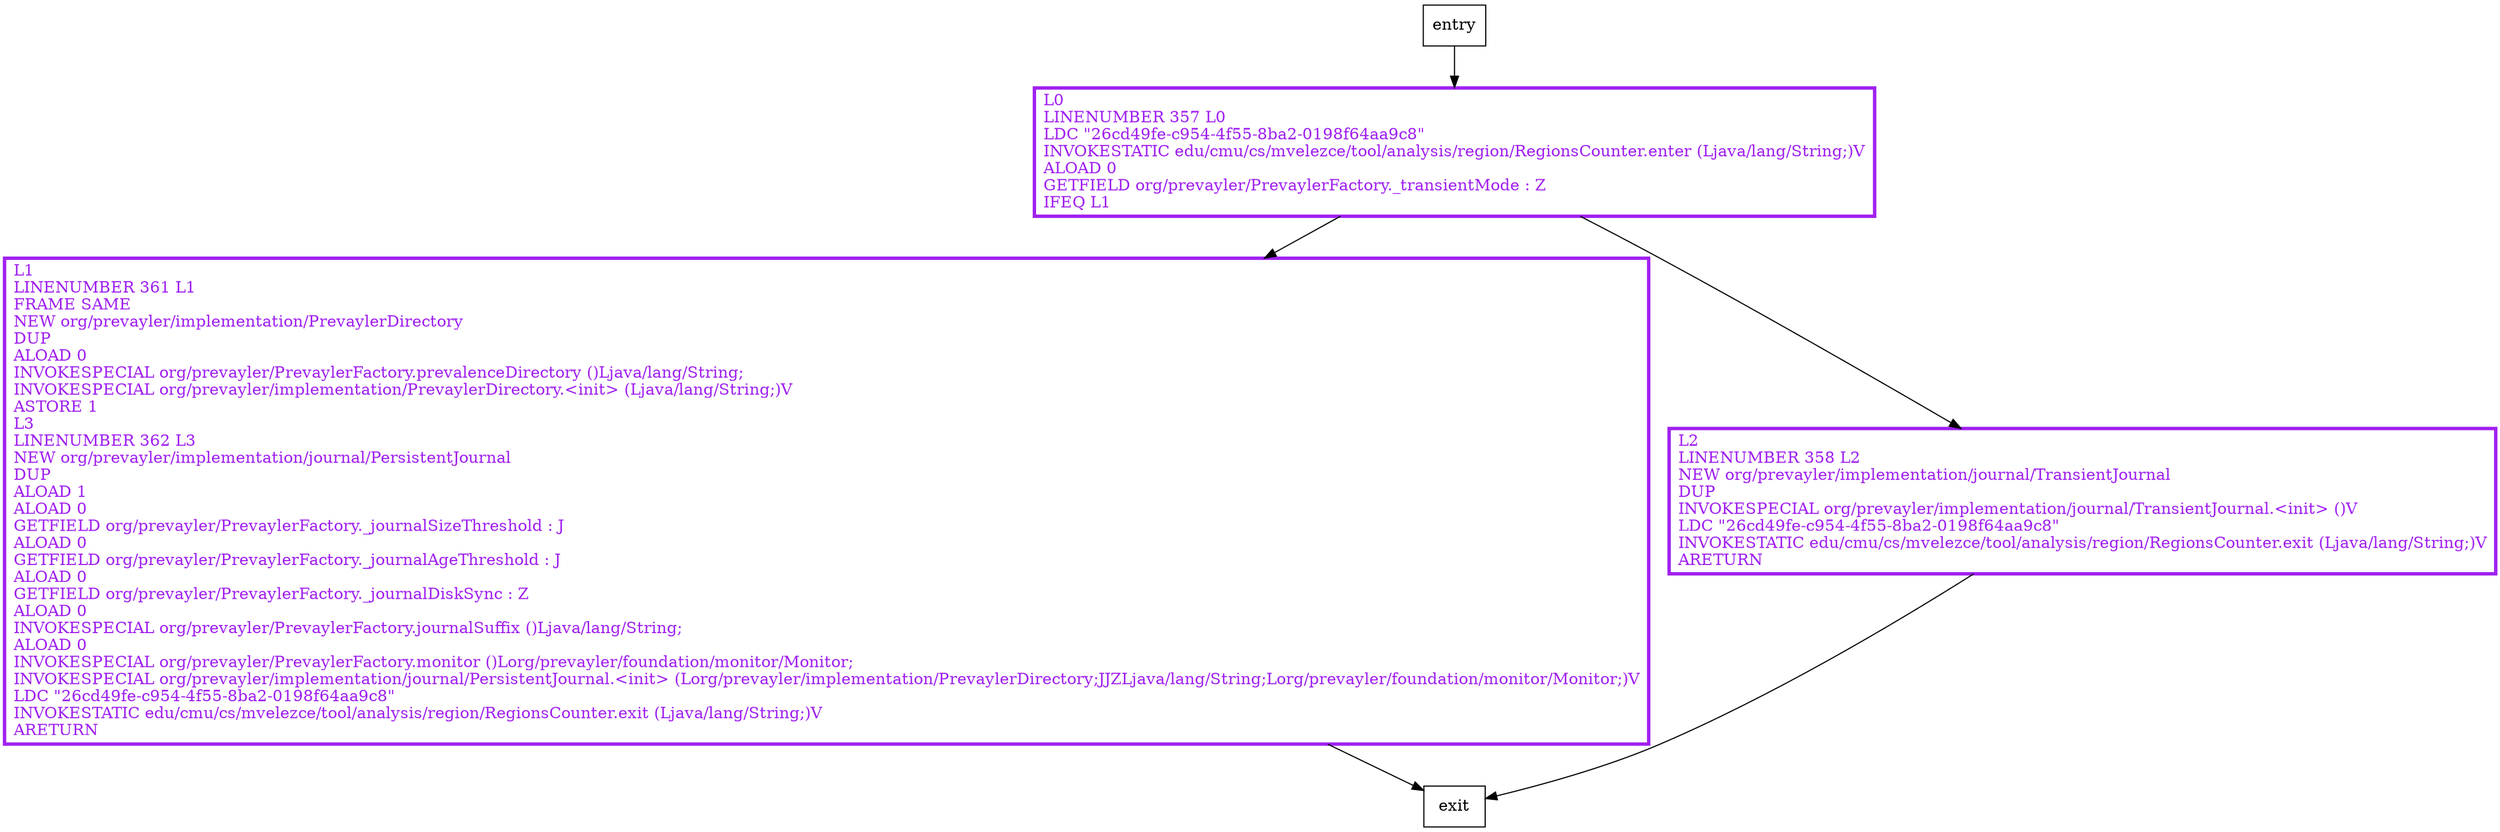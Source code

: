 digraph journal {
node [shape=record];
21319608 [label="L1\lLINENUMBER 361 L1\lFRAME SAME\lNEW org/prevayler/implementation/PrevaylerDirectory\lDUP\lALOAD 0\lINVOKESPECIAL org/prevayler/PrevaylerFactory.prevalenceDirectory ()Ljava/lang/String;\lINVOKESPECIAL org/prevayler/implementation/PrevaylerDirectory.\<init\> (Ljava/lang/String;)V\lASTORE 1\lL3\lLINENUMBER 362 L3\lNEW org/prevayler/implementation/journal/PersistentJournal\lDUP\lALOAD 1\lALOAD 0\lGETFIELD org/prevayler/PrevaylerFactory._journalSizeThreshold : J\lALOAD 0\lGETFIELD org/prevayler/PrevaylerFactory._journalAgeThreshold : J\lALOAD 0\lGETFIELD org/prevayler/PrevaylerFactory._journalDiskSync : Z\lALOAD 0\lINVOKESPECIAL org/prevayler/PrevaylerFactory.journalSuffix ()Ljava/lang/String;\lALOAD 0\lINVOKESPECIAL org/prevayler/PrevaylerFactory.monitor ()Lorg/prevayler/foundation/monitor/Monitor;\lINVOKESPECIAL org/prevayler/implementation/journal/PersistentJournal.\<init\> (Lorg/prevayler/implementation/PrevaylerDirectory;JJZLjava/lang/String;Lorg/prevayler/foundation/monitor/Monitor;)V\lLDC \"26cd49fe-c954-4f55-8ba2-0198f64aa9c8\"\lINVOKESTATIC edu/cmu/cs/mvelezce/tool/analysis/region/RegionsCounter.exit (Ljava/lang/String;)V\lARETURN\l"];
1401557102 [label="L2\lLINENUMBER 358 L2\lNEW org/prevayler/implementation/journal/TransientJournal\lDUP\lINVOKESPECIAL org/prevayler/implementation/journal/TransientJournal.\<init\> ()V\lLDC \"26cd49fe-c954-4f55-8ba2-0198f64aa9c8\"\lINVOKESTATIC edu/cmu/cs/mvelezce/tool/analysis/region/RegionsCounter.exit (Ljava/lang/String;)V\lARETURN\l"];
981545905 [label="L0\lLINENUMBER 357 L0\lLDC \"26cd49fe-c954-4f55-8ba2-0198f64aa9c8\"\lINVOKESTATIC edu/cmu/cs/mvelezce/tool/analysis/region/RegionsCounter.enter (Ljava/lang/String;)V\lALOAD 0\lGETFIELD org/prevayler/PrevaylerFactory._transientMode : Z\lIFEQ L1\l"];
entry;
exit;
entry -> 981545905;
21319608 -> exit;
1401557102 -> exit;
981545905 -> 21319608;
981545905 -> 1401557102;
21319608[fontcolor="purple", penwidth=3, color="purple"];
1401557102[fontcolor="purple", penwidth=3, color="purple"];
981545905[fontcolor="purple", penwidth=3, color="purple"];
}
